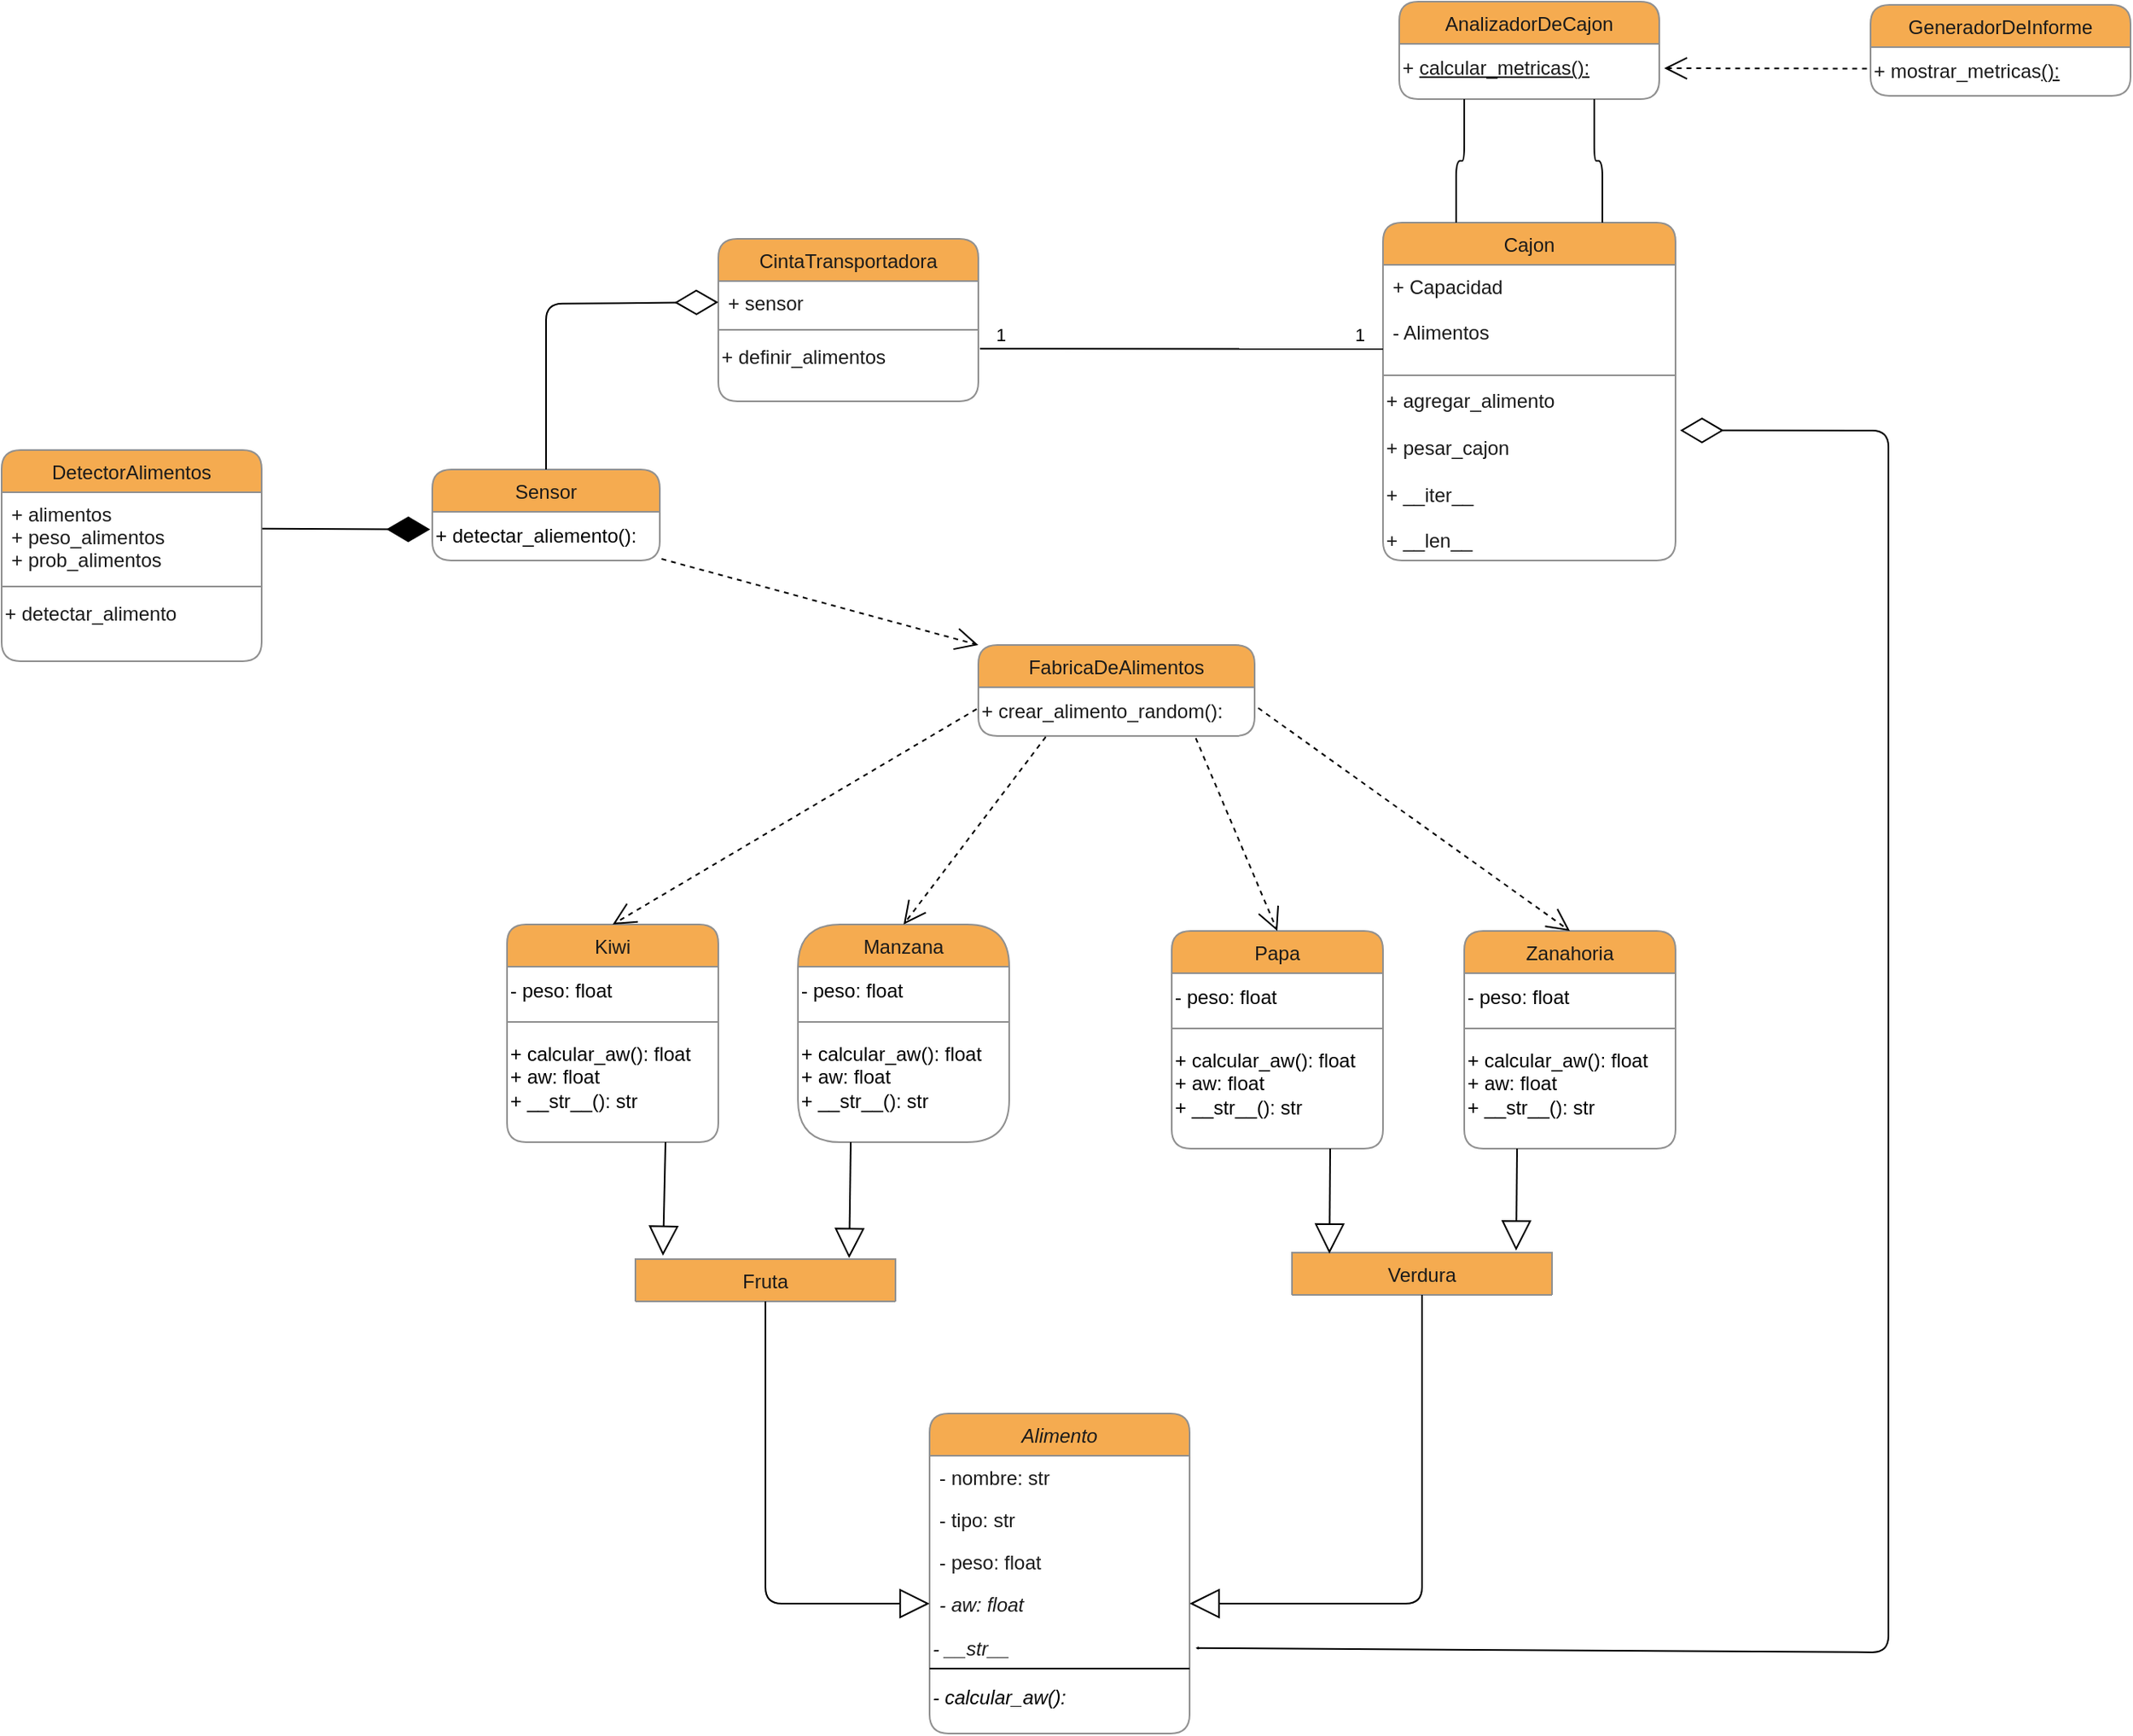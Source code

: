 <mxfile>
    <diagram id="C5RBs43oDa-KdzZeNtuy" name="Page-1">
        <mxGraphModel dx="1254" dy="1458" grid="1" gridSize="10" guides="1" tooltips="1" connect="1" arrows="1" fold="1" page="1" pageScale="1" pageWidth="827" pageHeight="1169" background="light-dark(#ffffff, #000000)" math="0" shadow="0" adaptiveColors="auto">
            <root>
                <mxCell id="WIyWlLk6GJQsqaUBKTNV-0"/>
                <mxCell id="WIyWlLk6GJQsqaUBKTNV-1" parent="WIyWlLk6GJQsqaUBKTNV-0"/>
                <mxCell id="zkfFHV4jXpPFQw0GAbJ--6" value="CintaTransportadora" style="swimlane;fontStyle=0;align=center;verticalAlign=top;childLayout=stackLayout;horizontal=1;startSize=26;horizontalStack=0;resizeParent=1;resizeLast=0;collapsible=1;marginBottom=0;rounded=1;shadow=0;strokeWidth=1;labelBackgroundColor=none;fillColor=#F5AB50;strokeColor=#909090;fontColor=#1A1A1A;" parent="WIyWlLk6GJQsqaUBKTNV-1" vertex="1">
                    <mxGeometry x="161" y="130" width="160" height="100" as="geometry">
                        <mxRectangle x="130" y="380" width="160" height="26" as="alternateBounds"/>
                    </mxGeometry>
                </mxCell>
                <mxCell id="zkfFHV4jXpPFQw0GAbJ--10" value="+ sensor" style="text;align=left;verticalAlign=top;spacingLeft=4;spacingRight=4;overflow=hidden;rotatable=0;points=[[0,0.5],[1,0.5]];portConstraint=eastwest;fontStyle=0;labelBackgroundColor=none;fontColor=#1A1A1A;rounded=1;" parent="zkfFHV4jXpPFQw0GAbJ--6" vertex="1">
                    <mxGeometry y="26" width="160" height="26" as="geometry"/>
                </mxCell>
                <mxCell id="zkfFHV4jXpPFQw0GAbJ--9" value="" style="line;html=1;strokeWidth=1;align=left;verticalAlign=middle;spacingTop=-1;spacingLeft=3;spacingRight=3;rotatable=0;labelPosition=right;points=[];portConstraint=eastwest;labelBackgroundColor=none;fillColor=#F5AB50;strokeColor=#909090;fontColor=#1A1A1A;rounded=1;" parent="zkfFHV4jXpPFQw0GAbJ--6" vertex="1">
                    <mxGeometry y="52" width="160" height="8" as="geometry"/>
                </mxCell>
                <mxCell id="7" value="&lt;span style=&quot;color: rgb(26, 26, 26);&quot;&gt;+ definir_alimentos&lt;/span&gt;&lt;div&gt;&lt;span style=&quot;color: rgb(26, 26, 26);&quot;&gt;&lt;br&gt;&lt;/span&gt;&lt;/div&gt;" style="text;html=1;align=left;verticalAlign=middle;resizable=0;points=[];autosize=1;strokeColor=none;fillColor=none;rounded=1;" parent="zkfFHV4jXpPFQw0GAbJ--6" vertex="1">
                    <mxGeometry y="60" width="160" height="40" as="geometry"/>
                </mxCell>
                <mxCell id="zkfFHV4jXpPFQw0GAbJ--13" value="Cajon" style="swimlane;fontStyle=0;align=center;verticalAlign=top;childLayout=stackLayout;horizontal=1;startSize=26;horizontalStack=0;resizeParent=1;resizeLast=0;collapsible=1;marginBottom=0;rounded=1;shadow=0;strokeWidth=1;labelBackgroundColor=none;fillColor=#F5AB50;strokeColor=#909090;fontColor=#1A1A1A;" parent="WIyWlLk6GJQsqaUBKTNV-1" vertex="1">
                    <mxGeometry x="570" y="120" width="180" height="208" as="geometry">
                        <mxRectangle x="340" y="380" width="170" height="26" as="alternateBounds"/>
                    </mxGeometry>
                </mxCell>
                <mxCell id="zkfFHV4jXpPFQw0GAbJ--14" value="+ Capacidad&#xa;&#xa;- Alimentos" style="text;align=left;verticalAlign=top;spacingLeft=4;spacingRight=4;overflow=hidden;rotatable=0;points=[[0,0.5],[1,0.5]];portConstraint=eastwest;labelBackgroundColor=none;fontColor=#1A1A1A;rounded=1;" parent="zkfFHV4jXpPFQw0GAbJ--13" vertex="1">
                    <mxGeometry y="26" width="180" height="64" as="geometry"/>
                </mxCell>
                <mxCell id="zkfFHV4jXpPFQw0GAbJ--15" value="" style="line;html=1;strokeWidth=1;align=left;verticalAlign=middle;spacingTop=-1;spacingLeft=3;spacingRight=3;rotatable=0;labelPosition=right;points=[];portConstraint=eastwest;labelBackgroundColor=none;fillColor=#F5AB50;strokeColor=#909090;fontColor=#1A1A1A;rounded=1;" parent="zkfFHV4jXpPFQw0GAbJ--13" vertex="1">
                    <mxGeometry y="90" width="180" height="8" as="geometry"/>
                </mxCell>
                <mxCell id="TtFTox5Q7d19spbC-8BE-2" value="+ agregar_alimento&lt;div&gt;&lt;div&gt;&lt;br&gt;&lt;/div&gt;&lt;div&gt;+ pesar_cajon&lt;/div&gt;&lt;div&gt;&lt;br&gt;&lt;/div&gt;&lt;div&gt;&lt;span style=&quot;background-color: transparent;&quot;&gt;+ __iter__&lt;/span&gt;&lt;/div&gt;&lt;/div&gt;&lt;div&gt;&lt;span style=&quot;background-color: transparent;&quot;&gt;&lt;br&gt;&lt;/span&gt;&lt;/div&gt;&lt;div&gt;&lt;span style=&quot;background-color: transparent;&quot;&gt;+ __len__&lt;/span&gt;&lt;/div&gt;" style="text;html=1;align=left;verticalAlign=middle;resizable=0;points=[];autosize=1;strokeColor=none;fillColor=none;labelBackgroundColor=none;fontColor=#1A1A1A;rounded=1;" parent="zkfFHV4jXpPFQw0GAbJ--13" vertex="1">
                    <mxGeometry y="98" width="180" height="110" as="geometry"/>
                </mxCell>
                <mxCell id="zkfFHV4jXpPFQw0GAbJ--17" value="Alimento" style="swimlane;fontStyle=2;align=center;verticalAlign=top;childLayout=stackLayout;horizontal=1;startSize=26;horizontalStack=0;resizeParent=1;resizeLast=0;collapsible=1;marginBottom=0;rounded=1;shadow=0;strokeWidth=1;labelBackgroundColor=none;fillColor=#F5AB50;strokeColor=#909090;fontColor=#1A1A1A;" parent="WIyWlLk6GJQsqaUBKTNV-1" vertex="1">
                    <mxGeometry x="291" y="853" width="160" height="197" as="geometry">
                        <mxRectangle x="550" y="140" width="160" height="26" as="alternateBounds"/>
                    </mxGeometry>
                </mxCell>
                <mxCell id="zkfFHV4jXpPFQw0GAbJ--19" value="- nombre: str       " style="text;align=left;verticalAlign=top;spacingLeft=4;spacingRight=4;overflow=hidden;rotatable=0;points=[[0,0.5],[1,0.5]];portConstraint=eastwest;rounded=1;shadow=0;html=0;labelBackgroundColor=none;fontColor=#1A1A1A;" parent="zkfFHV4jXpPFQw0GAbJ--17" vertex="1">
                    <mxGeometry y="26" width="160" height="26" as="geometry"/>
                </mxCell>
                <mxCell id="zkfFHV4jXpPFQw0GAbJ--20" value="- tipo: str" style="text;align=left;verticalAlign=top;spacingLeft=4;spacingRight=4;overflow=hidden;rotatable=0;points=[[0,0.5],[1,0.5]];portConstraint=eastwest;rounded=1;shadow=0;html=0;labelBackgroundColor=none;fontColor=#1A1A1A;" parent="zkfFHV4jXpPFQw0GAbJ--17" vertex="1">
                    <mxGeometry y="52" width="160" height="26" as="geometry"/>
                </mxCell>
                <mxCell id="zkfFHV4jXpPFQw0GAbJ--21" value="- peso: float" style="text;align=left;verticalAlign=top;spacingLeft=4;spacingRight=4;overflow=hidden;rotatable=0;points=[[0,0.5],[1,0.5]];portConstraint=eastwest;rounded=1;shadow=0;html=0;labelBackgroundColor=none;fontColor=#1A1A1A;" parent="zkfFHV4jXpPFQw0GAbJ--17" vertex="1">
                    <mxGeometry y="78" width="160" height="26" as="geometry"/>
                </mxCell>
                <mxCell id="zkfFHV4jXpPFQw0GAbJ--22" value="- aw: float&#xa;" style="text;align=left;verticalAlign=top;spacingLeft=4;spacingRight=4;overflow=hidden;rotatable=0;points=[[0,0.5],[1,0.5]];portConstraint=eastwest;rounded=1;shadow=0;html=0;labelBackgroundColor=none;fontColor=#1A1A1A;fontStyle=2;" parent="zkfFHV4jXpPFQw0GAbJ--17" vertex="1">
                    <mxGeometry y="104" width="160" height="26" as="geometry"/>
                </mxCell>
                <mxCell id="9" value="" style="endArrow=none;html=1;exitX=0;exitY=0.75;exitDx=0;exitDy=0;entryX=1;entryY=0.75;entryDx=0;entryDy=0;rounded=1;" parent="zkfFHV4jXpPFQw0GAbJ--17" edge="1">
                    <mxGeometry width="50" height="50" relative="1" as="geometry">
                        <mxPoint y="157" as="sourcePoint"/>
                        <mxPoint x="160" y="157" as="targetPoint"/>
                    </mxGeometry>
                </mxCell>
                <mxCell id="13" value="&lt;span style=&quot;color: rgb(26, 26, 26); font-style: italic;&quot;&gt;- __str__&lt;/span&gt;" style="text;html=1;align=left;verticalAlign=middle;resizable=0;points=[];autosize=1;strokeColor=none;fillColor=none;rounded=1;" parent="zkfFHV4jXpPFQw0GAbJ--17" vertex="1">
                    <mxGeometry y="130" width="160" height="30" as="geometry"/>
                </mxCell>
                <mxCell id="11" value="&lt;i&gt;- calcular_aw():&amp;nbsp;&lt;/i&gt;" style="text;html=1;align=left;verticalAlign=middle;resizable=0;points=[];autosize=1;strokeColor=none;fillColor=none;rounded=1;" parent="zkfFHV4jXpPFQw0GAbJ--17" vertex="1">
                    <mxGeometry y="160" width="160" height="30" as="geometry"/>
                </mxCell>
                <mxCell id="TtFTox5Q7d19spbC-8BE-21" value="Verdura" style="swimlane;fontStyle=0;align=center;verticalAlign=top;childLayout=stackLayout;horizontal=1;startSize=26;horizontalStack=0;resizeParent=1;resizeLast=0;collapsible=1;marginBottom=0;rounded=1;shadow=0;strokeWidth=1;labelBackgroundColor=none;fillColor=#F5AB50;strokeColor=#909090;fontColor=#1A1A1A;" parent="WIyWlLk6GJQsqaUBKTNV-1" vertex="1" collapsed="1">
                    <mxGeometry x="514" y="754" width="160" height="26" as="geometry">
                        <mxRectangle x="534" y="584" width="160" height="60" as="alternateBounds"/>
                    </mxGeometry>
                </mxCell>
                <mxCell id="TtFTox5Q7d19spbC-8BE-28" value="Fruta" style="swimlane;fontStyle=0;align=center;verticalAlign=top;childLayout=stackLayout;horizontal=1;startSize=26;horizontalStack=0;resizeParent=1;resizeLast=0;collapsible=1;marginBottom=0;rounded=1;shadow=0;strokeWidth=1;labelBackgroundColor=none;fillColor=#F5AB50;strokeColor=#909090;fontColor=#1A1A1A;" parent="WIyWlLk6GJQsqaUBKTNV-1" vertex="1" collapsed="1">
                    <mxGeometry x="110" y="758" width="160" height="26" as="geometry">
                        <mxRectangle x="130" y="588" width="160" height="56" as="alternateBounds"/>
                    </mxGeometry>
                </mxCell>
                <mxCell id="114" value="" style="endArrow=none;html=1;rounded=1;" parent="TtFTox5Q7d19spbC-8BE-28" edge="1">
                    <mxGeometry width="50" height="50" relative="1" as="geometry">
                        <mxPoint x="431.5" y="173" as="sourcePoint"/>
                        <mxPoint x="561.5" y="172" as="targetPoint"/>
                    </mxGeometry>
                </mxCell>
                <mxCell id="115" value="" style="endArrow=none;html=1;rounded=1;entryX=-0.01;entryY=0.237;entryDx=0;entryDy=0;entryPerimeter=0;" parent="TtFTox5Q7d19spbC-8BE-28" edge="1">
                    <mxGeometry width="50" height="50" relative="1" as="geometry">
                        <mxPoint x="151.5" y="172" as="sourcePoint"/>
                        <mxPoint x="269.5" y="171" as="targetPoint"/>
                    </mxGeometry>
                </mxCell>
                <mxCell id="116" value="" style="endArrow=block;html=1;rounded=1;endSize=0;endFill=0;startArrow=block;startFill=0;startSize=24;" parent="TtFTox5Q7d19spbC-8BE-28" edge="1">
                    <mxGeometry width="50" height="50" relative="1" as="geometry">
                        <mxPoint x="152.5" y="172" as="sourcePoint"/>
                        <mxPoint x="152.5" y="24" as="targetPoint"/>
                    </mxGeometry>
                </mxCell>
                <mxCell id="117" value="" style="endArrow=block;html=1;rounded=1;endSize=0;endFill=0;startArrow=block;startFill=0;startSize=24;" parent="TtFTox5Q7d19spbC-8BE-28" edge="1">
                    <mxGeometry width="50" height="50" relative="1" as="geometry">
                        <mxPoint x="310.5" y="16" as="sourcePoint"/>
                        <mxPoint x="310.5" y="-78" as="targetPoint"/>
                    </mxGeometry>
                </mxCell>
                <mxCell id="118" value="" style="endArrow=block;html=1;rounded=1;endSize=0;endFill=0;startArrow=block;startFill=0;startSize=24;" parent="TtFTox5Q7d19spbC-8BE-28" edge="1">
                    <mxGeometry width="50" height="50" relative="1" as="geometry">
                        <mxPoint x="30.5" y="16" as="sourcePoint"/>
                        <mxPoint x="32.5" y="-78" as="targetPoint"/>
                    </mxGeometry>
                </mxCell>
                <mxCell id="119" value="" style="endArrow=none;html=1;rounded=1;entryX=-0.01;entryY=0.237;entryDx=0;entryDy=0;entryPerimeter=0;" parent="TtFTox5Q7d19spbC-8BE-28" edge="1">
                    <mxGeometry width="50" height="50" relative="1" as="geometry">
                        <mxPoint x="30.5" y="15" as="sourcePoint"/>
                        <mxPoint x="88.5" y="15" as="targetPoint"/>
                    </mxGeometry>
                </mxCell>
                <mxCell id="TtFTox5Q7d19spbC-8BE-51" value="Manzana" style="swimlane;fontStyle=0;align=center;verticalAlign=top;childLayout=stackLayout;horizontal=1;startSize=26;horizontalStack=0;resizeParent=1;resizeLast=0;collapsible=1;marginBottom=0;rounded=1;shadow=0;strokeWidth=1;labelBackgroundColor=none;fillColor=#F5AB50;strokeColor=#909090;fontColor=#1A1A1A;arcSize=45;" parent="WIyWlLk6GJQsqaUBKTNV-1" vertex="1">
                    <mxGeometry x="210" y="552" width="130" height="134" as="geometry">
                        <mxRectangle x="280" y="660" width="100" height="26" as="alternateBounds"/>
                    </mxGeometry>
                </mxCell>
                <mxCell id="18" value="- peso: float" style="text;html=1;align=left;verticalAlign=middle;resizable=0;points=[];autosize=1;strokeColor=none;fillColor=none;rounded=1;" parent="TtFTox5Q7d19spbC-8BE-51" vertex="1">
                    <mxGeometry y="26" width="130" height="30" as="geometry"/>
                </mxCell>
                <mxCell id="19" value="" style="line;strokeWidth=1;fillColor=none;align=left;verticalAlign=middle;spacingTop=-1;spacingLeft=3;spacingRight=3;rotatable=0;labelPosition=right;points=[];portConstraint=eastwest;strokeColor=inherit;rounded=1;" parent="TtFTox5Q7d19spbC-8BE-51" vertex="1">
                    <mxGeometry y="56" width="130" height="8" as="geometry"/>
                </mxCell>
                <mxCell id="20" value="&lt;div&gt;&lt;span style=&quot;background-color: transparent;&quot;&gt;+ calcular_aw(): float&amp;nbsp; &amp;nbsp; &amp;nbsp; &amp;nbsp; &amp;nbsp;&lt;/span&gt;&lt;/div&gt;&lt;div&gt;&lt;font color=&quot;#000000&quot;&gt;+ aw: float&amp;nbsp; &amp;nbsp; &amp;nbsp; &amp;nbsp; &amp;nbsp; &amp;nbsp; &amp;nbsp; &amp;nbsp; &amp;nbsp; &amp;nbsp;&amp;nbsp;&lt;/font&gt;&lt;/div&gt;&lt;div&gt;&lt;font color=&quot;#000000&quot;&gt;+ __str__(): str&amp;nbsp;&lt;/font&gt;&lt;/div&gt;" style="text;html=1;align=left;verticalAlign=middle;resizable=0;points=[];autosize=1;strokeColor=none;fillColor=none;rounded=1;" parent="TtFTox5Q7d19spbC-8BE-51" vertex="1">
                    <mxGeometry y="64" width="130" height="60" as="geometry"/>
                </mxCell>
                <mxCell id="pdYEQabYCU16_x5gFn3y-8" value="Sensor" style="swimlane;fontStyle=0;align=center;verticalAlign=top;childLayout=stackLayout;horizontal=1;startSize=26;horizontalStack=0;resizeParent=1;resizeLast=0;collapsible=1;marginBottom=0;rounded=1;shadow=0;strokeWidth=1;labelBackgroundColor=none;fillColor=#F5AB50;strokeColor=#909090;fontColor=#1A1A1A;" parent="WIyWlLk6GJQsqaUBKTNV-1" vertex="1">
                    <mxGeometry x="-15" y="272" width="140" height="56" as="geometry">
                        <mxRectangle x="130" y="380" width="160" height="26" as="alternateBounds"/>
                    </mxGeometry>
                </mxCell>
                <mxCell id="62" value="+ detectar_aliemento():" style="text;html=1;align=left;verticalAlign=middle;resizable=0;points=[];autosize=1;strokeColor=none;fillColor=none;rounded=1;" parent="pdYEQabYCU16_x5gFn3y-8" vertex="1">
                    <mxGeometry y="26" width="140" height="30" as="geometry"/>
                </mxCell>
                <mxCell id="21" value="Papa" style="swimlane;fontStyle=0;align=center;verticalAlign=top;childLayout=stackLayout;horizontal=1;startSize=26;horizontalStack=0;resizeParent=1;resizeLast=0;collapsible=1;marginBottom=0;rounded=1;shadow=0;strokeWidth=1;labelBackgroundColor=none;fillColor=#F5AB50;strokeColor=#909090;fontColor=#1A1A1A;" parent="WIyWlLk6GJQsqaUBKTNV-1" vertex="1">
                    <mxGeometry x="440" y="556" width="130" height="134" as="geometry">
                        <mxRectangle x="280" y="660" width="100" height="26" as="alternateBounds"/>
                    </mxGeometry>
                </mxCell>
                <mxCell id="22" value="- peso: float" style="text;html=1;align=left;verticalAlign=middle;resizable=0;points=[];autosize=1;strokeColor=none;fillColor=none;rounded=1;" parent="21" vertex="1">
                    <mxGeometry y="26" width="130" height="30" as="geometry"/>
                </mxCell>
                <mxCell id="23" value="" style="line;strokeWidth=1;fillColor=none;align=left;verticalAlign=middle;spacingTop=-1;spacingLeft=3;spacingRight=3;rotatable=0;labelPosition=right;points=[];portConstraint=eastwest;strokeColor=inherit;rounded=1;" parent="21" vertex="1">
                    <mxGeometry y="56" width="130" height="8" as="geometry"/>
                </mxCell>
                <mxCell id="24" value="&lt;div&gt;&lt;span style=&quot;background-color: transparent;&quot;&gt;+ calcular_aw(): float&amp;nbsp; &amp;nbsp; &amp;nbsp; &amp;nbsp; &amp;nbsp;&lt;/span&gt;&lt;/div&gt;&lt;div&gt;&lt;font color=&quot;#000000&quot;&gt;+ aw: float&amp;nbsp; &amp;nbsp; &amp;nbsp; &amp;nbsp; &amp;nbsp; &amp;nbsp; &amp;nbsp; &amp;nbsp; &amp;nbsp; &amp;nbsp;&amp;nbsp;&lt;/font&gt;&lt;/div&gt;&lt;div&gt;&lt;font color=&quot;#000000&quot;&gt;+ __str__(): str&amp;nbsp;&lt;/font&gt;&lt;/div&gt;" style="text;html=1;align=left;verticalAlign=middle;resizable=0;points=[];autosize=1;strokeColor=none;fillColor=none;rounded=1;" parent="21" vertex="1">
                    <mxGeometry y="64" width="130" height="60" as="geometry"/>
                </mxCell>
                <mxCell id="25" value="Kiwi" style="swimlane;fontStyle=0;align=center;verticalAlign=top;childLayout=stackLayout;horizontal=1;startSize=26;horizontalStack=0;resizeParent=1;resizeLast=0;collapsible=1;marginBottom=0;rounded=1;shadow=0;strokeWidth=1;labelBackgroundColor=none;fillColor=#F5AB50;strokeColor=#909090;fontColor=#1A1A1A;" parent="WIyWlLk6GJQsqaUBKTNV-1" vertex="1">
                    <mxGeometry x="31" y="552" width="130" height="134" as="geometry">
                        <mxRectangle x="280" y="660" width="100" height="26" as="alternateBounds"/>
                    </mxGeometry>
                </mxCell>
                <mxCell id="26" value="- peso: float" style="text;html=1;align=left;verticalAlign=middle;resizable=0;points=[];autosize=1;strokeColor=none;fillColor=none;rounded=1;" parent="25" vertex="1">
                    <mxGeometry y="26" width="130" height="30" as="geometry"/>
                </mxCell>
                <mxCell id="27" value="" style="line;strokeWidth=1;fillColor=none;align=left;verticalAlign=middle;spacingTop=-1;spacingLeft=3;spacingRight=3;rotatable=0;labelPosition=right;points=[];portConstraint=eastwest;strokeColor=inherit;rounded=1;" parent="25" vertex="1">
                    <mxGeometry y="56" width="130" height="8" as="geometry"/>
                </mxCell>
                <mxCell id="28" value="&lt;div&gt;&lt;span style=&quot;background-color: transparent;&quot;&gt;+ calcular_aw(): float&amp;nbsp; &amp;nbsp; &amp;nbsp; &amp;nbsp; &amp;nbsp;&lt;/span&gt;&lt;/div&gt;&lt;div&gt;&lt;font color=&quot;#000000&quot;&gt;+ aw: float&amp;nbsp; &amp;nbsp; &amp;nbsp; &amp;nbsp; &amp;nbsp; &amp;nbsp; &amp;nbsp; &amp;nbsp; &amp;nbsp; &amp;nbsp;&amp;nbsp;&lt;/font&gt;&lt;/div&gt;&lt;div&gt;&lt;font color=&quot;#000000&quot;&gt;+ __str__(): str&amp;nbsp;&lt;/font&gt;&lt;/div&gt;" style="text;html=1;align=left;verticalAlign=middle;resizable=0;points=[];autosize=1;strokeColor=none;fillColor=none;rounded=1;" parent="25" vertex="1">
                    <mxGeometry y="64" width="130" height="60" as="geometry"/>
                </mxCell>
                <mxCell id="29" value="Zanahoria" style="swimlane;fontStyle=0;align=center;verticalAlign=top;childLayout=stackLayout;horizontal=1;startSize=26;horizontalStack=0;resizeParent=1;resizeLast=0;collapsible=1;marginBottom=0;rounded=1;shadow=0;strokeWidth=1;labelBackgroundColor=none;fillColor=#F5AB50;strokeColor=#909090;fontColor=#1A1A1A;" parent="WIyWlLk6GJQsqaUBKTNV-1" vertex="1">
                    <mxGeometry x="620" y="556" width="130" height="134" as="geometry">
                        <mxRectangle x="280" y="660" width="100" height="26" as="alternateBounds"/>
                    </mxGeometry>
                </mxCell>
                <mxCell id="30" value="- peso: float" style="text;html=1;align=left;verticalAlign=middle;resizable=0;points=[];autosize=1;strokeColor=none;fillColor=none;rounded=1;" parent="29" vertex="1">
                    <mxGeometry y="26" width="130" height="30" as="geometry"/>
                </mxCell>
                <mxCell id="31" value="" style="line;strokeWidth=1;fillColor=none;align=left;verticalAlign=middle;spacingTop=-1;spacingLeft=3;spacingRight=3;rotatable=0;labelPosition=right;points=[];portConstraint=eastwest;strokeColor=inherit;rounded=1;" parent="29" vertex="1">
                    <mxGeometry y="56" width="130" height="8" as="geometry"/>
                </mxCell>
                <mxCell id="32" value="&lt;div&gt;&lt;span style=&quot;background-color: transparent;&quot;&gt;+ calcular_aw(): float&amp;nbsp; &amp;nbsp; &amp;nbsp; &amp;nbsp; &amp;nbsp;&lt;/span&gt;&lt;/div&gt;&lt;div&gt;&lt;font color=&quot;#000000&quot;&gt;+ aw: float&amp;nbsp; &amp;nbsp; &amp;nbsp; &amp;nbsp; &amp;nbsp; &amp;nbsp; &amp;nbsp; &amp;nbsp; &amp;nbsp; &amp;nbsp;&amp;nbsp;&lt;/font&gt;&lt;/div&gt;&lt;div&gt;&lt;font color=&quot;#000000&quot;&gt;+ __str__(): str&amp;nbsp;&lt;/font&gt;&lt;/div&gt;" style="text;html=1;align=left;verticalAlign=middle;resizable=0;points=[];autosize=1;strokeColor=none;fillColor=none;rounded=1;" parent="29" vertex="1">
                    <mxGeometry y="64" width="130" height="60" as="geometry"/>
                </mxCell>
                <mxCell id="33" value="FabricaDeAlimentos" style="swimlane;fontStyle=0;align=center;verticalAlign=top;childLayout=stackLayout;horizontal=1;startSize=26;horizontalStack=0;resizeParent=1;resizeLast=0;collapsible=1;marginBottom=0;rounded=1;shadow=0;strokeWidth=1;labelBackgroundColor=none;fillColor=#F5AB50;strokeColor=#909090;fontColor=#1A1A1A;" parent="WIyWlLk6GJQsqaUBKTNV-1" vertex="1">
                    <mxGeometry x="321" y="380" width="170" height="56" as="geometry">
                        <mxRectangle x="130" y="380" width="160" height="26" as="alternateBounds"/>
                    </mxGeometry>
                </mxCell>
                <mxCell id="36" value="&lt;font color=&quot;#1a1a1a&quot;&gt;+ crear_alimento_random():&lt;/font&gt;" style="text;html=1;align=left;verticalAlign=middle;resizable=0;points=[];autosize=1;strokeColor=none;fillColor=none;rounded=1;" parent="33" vertex="1">
                    <mxGeometry y="26" width="170" height="30" as="geometry"/>
                </mxCell>
                <mxCell id="37" value="" style="endArrow=open;endSize=12;dashed=1;html=1;entryX=0.5;entryY=0;entryDx=0;entryDy=0;exitX=-0.006;exitY=0.448;exitDx=0;exitDy=0;exitPerimeter=0;rounded=1;" parent="WIyWlLk6GJQsqaUBKTNV-1" source="36" target="25" edge="1">
                    <mxGeometry width="160" relative="1" as="geometry">
                        <mxPoint x="320" y="440" as="sourcePoint"/>
                        <mxPoint x="630" y="580" as="targetPoint"/>
                    </mxGeometry>
                </mxCell>
                <mxCell id="38" value="" style="endArrow=open;endSize=12;dashed=1;html=1;entryX=0.5;entryY=0;entryDx=0;entryDy=0;exitX=0.244;exitY=1.019;exitDx=0;exitDy=0;exitPerimeter=0;rounded=1;" parent="WIyWlLk6GJQsqaUBKTNV-1" source="36" target="TtFTox5Q7d19spbC-8BE-51" edge="1">
                    <mxGeometry width="160" relative="1" as="geometry">
                        <mxPoint x="470" y="580" as="sourcePoint"/>
                        <mxPoint x="630" y="580" as="targetPoint"/>
                    </mxGeometry>
                </mxCell>
                <mxCell id="39" value="" style="endArrow=open;endSize=12;dashed=1;html=1;entryX=0.5;entryY=0;entryDx=0;entryDy=0;exitX=0.787;exitY=1.044;exitDx=0;exitDy=0;exitPerimeter=0;rounded=1;" parent="WIyWlLk6GJQsqaUBKTNV-1" source="36" target="21" edge="1">
                    <mxGeometry width="160" relative="1" as="geometry">
                        <mxPoint x="470" y="580" as="sourcePoint"/>
                        <mxPoint x="630" y="580" as="targetPoint"/>
                    </mxGeometry>
                </mxCell>
                <mxCell id="40" value="" style="endArrow=open;endSize=12;dashed=1;html=1;entryX=0.5;entryY=0;entryDx=0;entryDy=0;exitX=1.013;exitY=0.425;exitDx=0;exitDy=0;exitPerimeter=0;rounded=1;" parent="WIyWlLk6GJQsqaUBKTNV-1" source="36" target="29" edge="1">
                    <mxGeometry width="160" relative="1" as="geometry">
                        <mxPoint x="480" y="440" as="sourcePoint"/>
                        <mxPoint x="630" y="580" as="targetPoint"/>
                    </mxGeometry>
                </mxCell>
                <mxCell id="50" value="AnalizadorDeCajon" style="swimlane;fontStyle=0;align=center;verticalAlign=top;childLayout=stackLayout;horizontal=1;startSize=26;horizontalStack=0;resizeParent=1;resizeLast=0;collapsible=1;marginBottom=0;rounded=1;shadow=0;strokeWidth=1;labelBackgroundColor=none;fillColor=#F5AB50;strokeColor=#909090;fontColor=#1A1A1A;" parent="WIyWlLk6GJQsqaUBKTNV-1" vertex="1">
                    <mxGeometry x="580" y="-16" width="160" height="60" as="geometry">
                        <mxRectangle x="130" y="380" width="160" height="26" as="alternateBounds"/>
                    </mxGeometry>
                </mxCell>
                <mxCell id="53" value="&lt;span style=&quot;color: rgb(26, 26, 26);&quot;&gt;+ &lt;u&gt;calcular_metricas():&lt;/u&gt;&lt;/span&gt;" style="text;html=1;align=left;verticalAlign=middle;resizable=0;points=[];autosize=1;strokeColor=none;fillColor=none;rounded=1;" parent="50" vertex="1">
                    <mxGeometry y="26" width="160" height="30" as="geometry"/>
                </mxCell>
                <mxCell id="56" value="" style="endArrow=none;html=1;edgeStyle=orthogonalEdgeStyle;entryX=0.75;entryY=1;entryDx=0;entryDy=0;exitX=0.75;exitY=0;exitDx=0;exitDy=0;rounded=1;" parent="WIyWlLk6GJQsqaUBKTNV-1" source="zkfFHV4jXpPFQw0GAbJ--13" target="50" edge="1">
                    <mxGeometry relative="1" as="geometry">
                        <mxPoint x="370" y="260" as="sourcePoint"/>
                        <mxPoint x="530" y="260" as="targetPoint"/>
                    </mxGeometry>
                </mxCell>
                <mxCell id="59" value="" style="endArrow=none;html=1;edgeStyle=orthogonalEdgeStyle;entryX=0.25;entryY=1;entryDx=0;entryDy=0;exitX=0.25;exitY=0;exitDx=0;exitDy=0;rounded=1;" parent="WIyWlLk6GJQsqaUBKTNV-1" source="zkfFHV4jXpPFQw0GAbJ--13" target="50" edge="1">
                    <mxGeometry relative="1" as="geometry">
                        <mxPoint x="370" y="260" as="sourcePoint"/>
                        <mxPoint x="530" y="260" as="targetPoint"/>
                    </mxGeometry>
                </mxCell>
                <mxCell id="63" value="" style="endArrow=open;endSize=12;dashed=1;html=1;exitX=1.008;exitY=0.968;exitDx=0;exitDy=0;exitPerimeter=0;entryX=0;entryY=0;entryDx=0;entryDy=0;rounded=1;" parent="WIyWlLk6GJQsqaUBKTNV-1" source="62" target="33" edge="1">
                    <mxGeometry width="160" relative="1" as="geometry">
                        <mxPoint x="220" y="310" as="sourcePoint"/>
                        <mxPoint x="380" y="310" as="targetPoint"/>
                    </mxGeometry>
                </mxCell>
                <mxCell id="64" value="" style="endArrow=diamondThin;endFill=0;endSize=24;html=1;exitX=0.5;exitY=0;exitDx=0;exitDy=0;entryX=0;entryY=0.5;entryDx=0;entryDy=0;rounded=1;" parent="WIyWlLk6GJQsqaUBKTNV-1" source="pdYEQabYCU16_x5gFn3y-8" target="zkfFHV4jXpPFQw0GAbJ--10" edge="1">
                    <mxGeometry width="160" relative="1" as="geometry">
                        <mxPoint x="220" y="310" as="sourcePoint"/>
                        <mxPoint x="380" y="310" as="targetPoint"/>
                        <Array as="points">
                            <mxPoint x="55" y="170"/>
                        </Array>
                    </mxGeometry>
                </mxCell>
                <mxCell id="72" value="" style="endArrow=diamondThin;endFill=0;endSize=0;html=1;exitX=1.01;exitY=0.272;exitDx=0;exitDy=0;exitPerimeter=0;entryX=1.017;entryY=0.479;entryDx=0;entryDy=0;entryPerimeter=0;rounded=1;sourcePerimeterSpacing=0;startArrow=diamondThin;startFill=0;startSize=24;" parent="WIyWlLk6GJQsqaUBKTNV-1" edge="1">
                    <mxGeometry width="160" relative="1" as="geometry">
                        <mxPoint x="752.8" y="247.92" as="sourcePoint"/>
                        <mxPoint x="454.72" y="997.37" as="targetPoint"/>
                        <Array as="points">
                            <mxPoint x="881" y="248"/>
                            <mxPoint x="881" y="1000"/>
                        </Array>
                    </mxGeometry>
                </mxCell>
                <mxCell id="110" value="GeneradorDeInforme" style="swimlane;fontStyle=0;align=center;verticalAlign=top;childLayout=stackLayout;horizontal=1;startSize=26;horizontalStack=0;resizeParent=1;resizeLast=0;collapsible=1;marginBottom=0;rounded=1;shadow=0;strokeWidth=1;labelBackgroundColor=none;fillColor=#F5AB50;strokeColor=#909090;fontColor=#1A1A1A;" parent="WIyWlLk6GJQsqaUBKTNV-1" vertex="1">
                    <mxGeometry x="870" y="-14" width="160" height="56" as="geometry">
                        <mxRectangle x="130" y="380" width="160" height="26" as="alternateBounds"/>
                    </mxGeometry>
                </mxCell>
                <mxCell id="111" value="&lt;span style=&quot;color: rgb(26, 26, 26);&quot;&gt;+ mostrar_metricas&lt;u&gt;():&lt;/u&gt;&lt;/span&gt;" style="text;html=1;align=left;verticalAlign=middle;resizable=0;points=[];autosize=1;strokeColor=none;fillColor=none;rounded=1;" parent="110" vertex="1">
                    <mxGeometry y="26" width="160" height="30" as="geometry"/>
                </mxCell>
                <mxCell id="113" value="" style="endArrow=open;endSize=12;dashed=1;html=1;exitX=-0.014;exitY=0.442;exitDx=0;exitDy=0;exitPerimeter=0;rounded=1;" parent="WIyWlLk6GJQsqaUBKTNV-1" source="111" edge="1">
                    <mxGeometry width="160" relative="1" as="geometry">
                        <mxPoint x="730" y="170" as="sourcePoint"/>
                        <mxPoint x="743" y="25" as="targetPoint"/>
                    </mxGeometry>
                </mxCell>
                <mxCell id="120" value="" style="endArrow=block;endSize=16;endFill=0;html=1;exitX=0.5;exitY=1;exitDx=0;exitDy=0;entryX=0;entryY=0.5;entryDx=0;entryDy=0;" parent="WIyWlLk6GJQsqaUBKTNV-1" source="TtFTox5Q7d19spbC-8BE-28" target="zkfFHV4jXpPFQw0GAbJ--22" edge="1">
                    <mxGeometry width="160" relative="1" as="geometry">
                        <mxPoint x="340" y="730" as="sourcePoint"/>
                        <mxPoint x="500" y="730" as="targetPoint"/>
                        <Array as="points">
                            <mxPoint x="190" y="970"/>
                        </Array>
                    </mxGeometry>
                </mxCell>
                <mxCell id="121" value="" style="endArrow=block;endSize=16;endFill=0;html=1;entryX=0.106;entryY=-0.081;entryDx=0;entryDy=0;entryPerimeter=0;exitX=0.75;exitY=1;exitDx=0;exitDy=0;" parent="WIyWlLk6GJQsqaUBKTNV-1" source="25" target="TtFTox5Q7d19spbC-8BE-28" edge="1">
                    <mxGeometry width="160" relative="1" as="geometry">
                        <mxPoint x="130" y="690" as="sourcePoint"/>
                        <mxPoint x="451" y="820" as="targetPoint"/>
                    </mxGeometry>
                </mxCell>
                <mxCell id="122" value="" style="endArrow=block;endSize=16;endFill=0;html=1;entryX=0.862;entryY=-0.05;entryDx=0;entryDy=0;entryPerimeter=0;exitX=0.25;exitY=1;exitDx=0;exitDy=0;" parent="WIyWlLk6GJQsqaUBKTNV-1" source="29" target="TtFTox5Q7d19spbC-8BE-21" edge="1">
                    <mxGeometry width="160" relative="1" as="geometry">
                        <mxPoint x="291" y="820" as="sourcePoint"/>
                        <mxPoint x="451" y="820" as="targetPoint"/>
                    </mxGeometry>
                </mxCell>
                <mxCell id="123" value="" style="endArrow=block;endSize=16;endFill=0;html=1;entryX=0.822;entryY=-0.023;entryDx=0;entryDy=0;exitX=0.25;exitY=1;exitDx=0;exitDy=0;entryPerimeter=0;" parent="WIyWlLk6GJQsqaUBKTNV-1" source="TtFTox5Q7d19spbC-8BE-51" target="TtFTox5Q7d19spbC-8BE-28" edge="1">
                    <mxGeometry width="160" relative="1" as="geometry">
                        <mxPoint x="291" y="820" as="sourcePoint"/>
                        <mxPoint x="451" y="820" as="targetPoint"/>
                    </mxGeometry>
                </mxCell>
                <mxCell id="124" value="" style="endArrow=block;endSize=16;endFill=0;html=1;exitX=0.75;exitY=1;exitDx=0;exitDy=0;entryX=0.144;entryY=0.023;entryDx=0;entryDy=0;entryPerimeter=0;" parent="WIyWlLk6GJQsqaUBKTNV-1" source="21" target="TtFTox5Q7d19spbC-8BE-21" edge="1">
                    <mxGeometry width="160" relative="1" as="geometry">
                        <mxPoint x="291" y="820" as="sourcePoint"/>
                        <mxPoint x="540" y="760" as="targetPoint"/>
                    </mxGeometry>
                </mxCell>
                <mxCell id="126" value="" style="endArrow=block;endSize=16;endFill=0;html=1;entryX=1;entryY=0.5;entryDx=0;entryDy=0;exitX=0.5;exitY=1;exitDx=0;exitDy=0;" parent="WIyWlLk6GJQsqaUBKTNV-1" source="TtFTox5Q7d19spbC-8BE-21" target="zkfFHV4jXpPFQw0GAbJ--22" edge="1">
                    <mxGeometry width="160" relative="1" as="geometry">
                        <mxPoint x="340" y="730" as="sourcePoint"/>
                        <mxPoint x="500" y="730" as="targetPoint"/>
                        <Array as="points">
                            <mxPoint x="594" y="970"/>
                        </Array>
                    </mxGeometry>
                </mxCell>
                <mxCell id="129" value="DetectorAlimentos" style="swimlane;fontStyle=0;align=center;verticalAlign=top;childLayout=stackLayout;horizontal=1;startSize=26;horizontalStack=0;resizeParent=1;resizeLast=0;collapsible=1;marginBottom=0;rounded=1;shadow=0;strokeWidth=1;labelBackgroundColor=none;fillColor=#F5AB50;strokeColor=#909090;fontColor=#1A1A1A;" parent="WIyWlLk6GJQsqaUBKTNV-1" vertex="1">
                    <mxGeometry x="-280" y="260" width="160" height="130" as="geometry">
                        <mxRectangle x="130" y="380" width="160" height="26" as="alternateBounds"/>
                    </mxGeometry>
                </mxCell>
                <mxCell id="130" value="+ alimentos &#xa;+ peso_alimentos&#xa;+ prob_alimentos" style="text;align=left;verticalAlign=top;spacingLeft=4;spacingRight=4;overflow=hidden;rotatable=0;points=[[0,0.5],[1,0.5]];portConstraint=eastwest;fontStyle=0;labelBackgroundColor=none;fontColor=#1A1A1A;rounded=1;" parent="129" vertex="1">
                    <mxGeometry y="26" width="160" height="54" as="geometry"/>
                </mxCell>
                <mxCell id="131" value="" style="line;html=1;strokeWidth=1;align=left;verticalAlign=middle;spacingTop=-1;spacingLeft=3;spacingRight=3;rotatable=0;labelPosition=right;points=[];portConstraint=eastwest;labelBackgroundColor=none;fillColor=#F5AB50;strokeColor=#909090;fontColor=#1A1A1A;rounded=1;" parent="129" vertex="1">
                    <mxGeometry y="80" width="160" height="8" as="geometry"/>
                </mxCell>
                <mxCell id="132" value="&lt;span style=&quot;color: rgb(26, 26, 26);&quot;&gt;+ detectar_alimento&lt;/span&gt;&lt;div&gt;&lt;span style=&quot;color: rgb(26, 26, 26);&quot;&gt;&lt;br&gt;&lt;/span&gt;&lt;/div&gt;" style="text;html=1;align=left;verticalAlign=middle;resizable=0;points=[];autosize=1;strokeColor=none;fillColor=none;rounded=1;" parent="129" vertex="1">
                    <mxGeometry y="88" width="160" height="40" as="geometry"/>
                </mxCell>
                <mxCell id="133" value="" style="endArrow=diamondThin;endFill=1;endSize=24;html=1;rounded=1;exitX=1.002;exitY=0.414;exitDx=0;exitDy=0;entryX=-0.009;entryY=0.362;entryDx=0;entryDy=0;entryPerimeter=0;exitPerimeter=0;" parent="WIyWlLk6GJQsqaUBKTNV-1" source="130" target="62" edge="1">
                    <mxGeometry width="160" relative="1" as="geometry">
                        <mxPoint x="70" y="390" as="sourcePoint"/>
                        <mxPoint x="230" y="390" as="targetPoint"/>
                    </mxGeometry>
                </mxCell>
                <mxCell id="134" value="" style="endArrow=none;html=1;edgeStyle=orthogonalEdgeStyle;exitX=1.006;exitY=0.192;exitDx=0;exitDy=0;exitPerimeter=0;entryX=0;entryY=0.808;entryDx=0;entryDy=0;entryPerimeter=0;" edge="1" parent="WIyWlLk6GJQsqaUBKTNV-1" source="7" target="zkfFHV4jXpPFQw0GAbJ--14">
                    <mxGeometry relative="1" as="geometry">
                        <mxPoint x="390" y="270" as="sourcePoint"/>
                        <mxPoint x="550" y="270" as="targetPoint"/>
                    </mxGeometry>
                </mxCell>
                <mxCell id="135" value="1" style="edgeLabel;resizable=0;html=1;align=left;verticalAlign=bottom;" connectable="0" vertex="1" parent="134">
                    <mxGeometry x="-1" relative="1" as="geometry">
                        <mxPoint x="8" as="offset"/>
                    </mxGeometry>
                </mxCell>
                <mxCell id="136" value="1" style="edgeLabel;resizable=0;html=1;align=right;verticalAlign=bottom;" connectable="0" vertex="1" parent="134">
                    <mxGeometry x="1" relative="1" as="geometry">
                        <mxPoint x="-10" as="offset"/>
                    </mxGeometry>
                </mxCell>
            </root>
        </mxGraphModel>
    </diagram>
</mxfile>